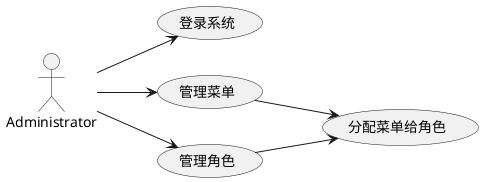 @startuml
left to right direction
actor Administrator

usecase "登录系统" as UC1
usecase "管理菜单" as UC2
usecase "管理角色" as UC3
usecase "分配菜单给角色" as UC4

Administrator --> UC1
Administrator --> UC2
Administrator --> UC3
UC2 --> UC4
UC3 --> UC4

@enduml
